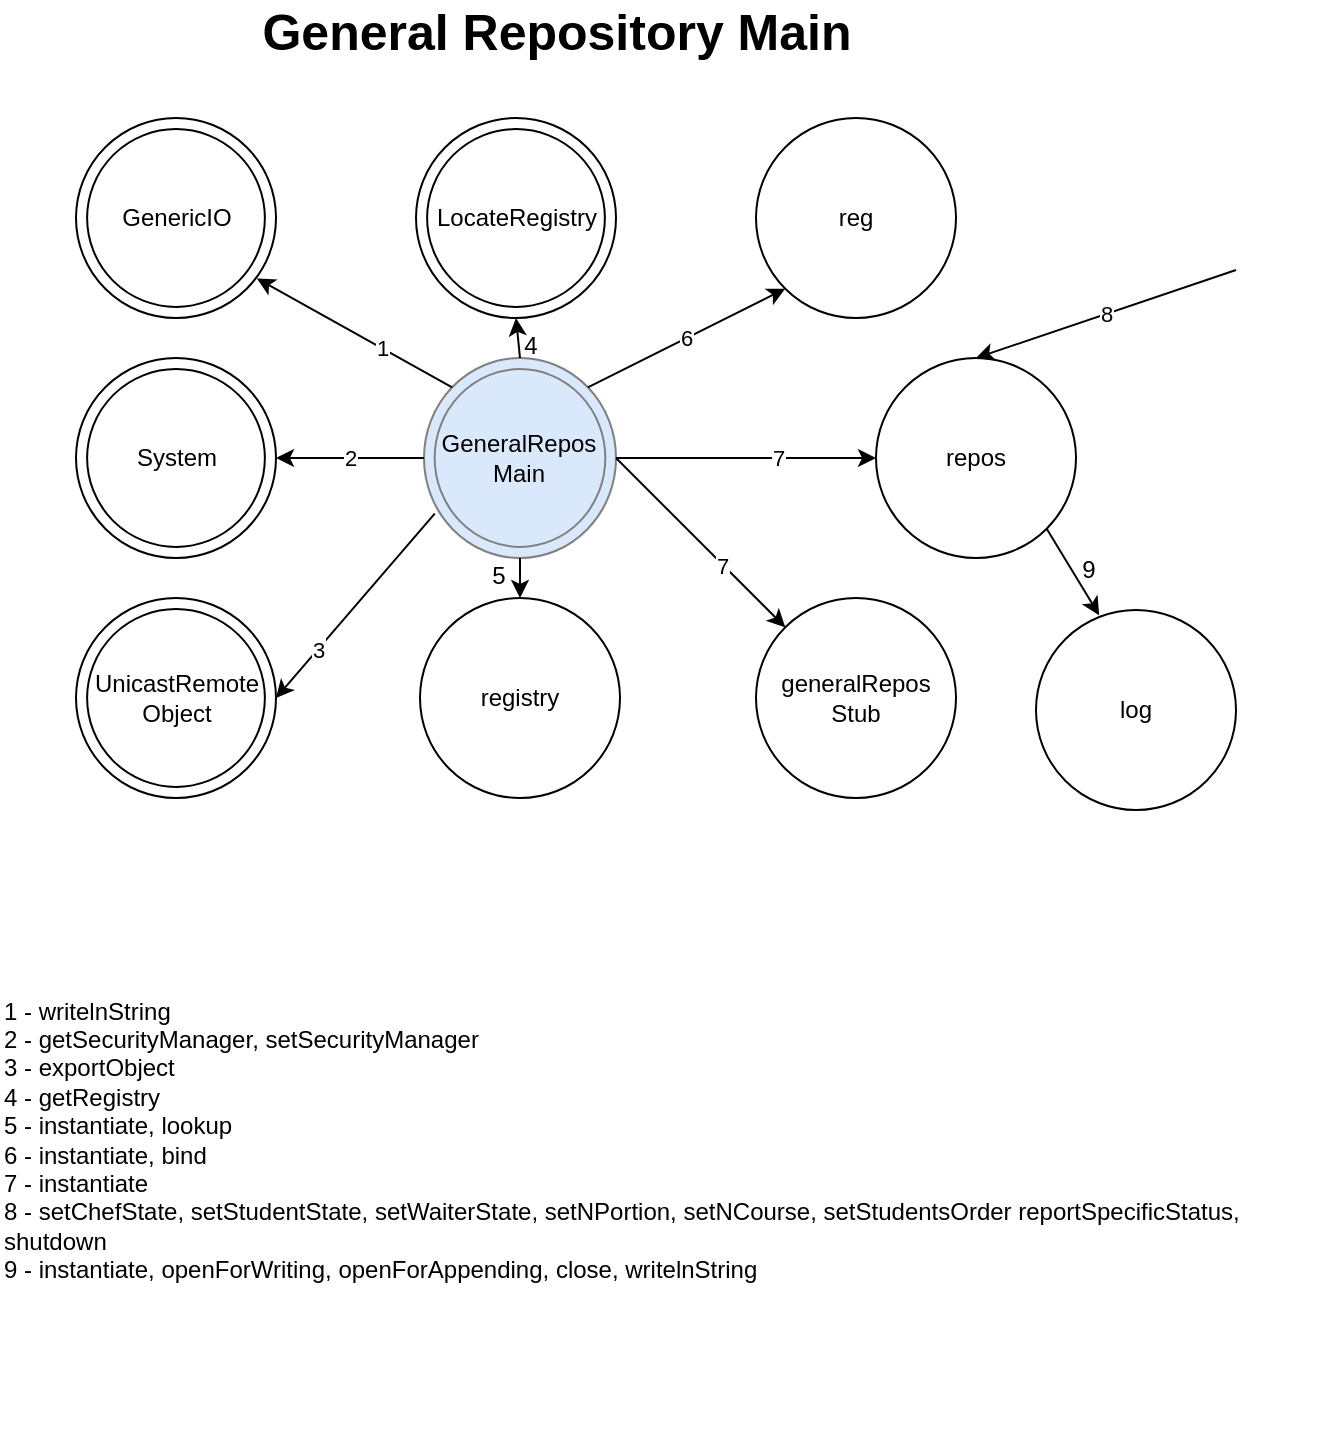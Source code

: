 <mxfile version="18.1.3" type="device"><diagram id="Qyh__rK_ckvZYyLdttcr" name="Page-1"><mxGraphModel dx="1278" dy="617" grid="1" gridSize="10" guides="1" tooltips="1" connect="1" arrows="1" fold="1" page="1" pageScale="1" pageWidth="827" pageHeight="1169" math="0" shadow="0"><root><mxCell id="0"/><mxCell id="1" parent="0"/><mxCell id="8Dz7F0B0qg3P3Q17px_f-1" value="&lt;div&gt;&lt;br&gt;&lt;/div&gt;&lt;div&gt;1 - writelnString&lt;br&gt;&lt;/div&gt;&lt;div&gt;2 - getSecurityManager, setSecurityManager&lt;/div&gt;&lt;div&gt;3 - exportObject&lt;br&gt;&lt;/div&gt;&lt;div&gt;4 - getRegistry&lt;br&gt;&lt;/div&gt;&lt;div&gt;5 - instantiate, lookup&lt;/div&gt;6 - instantiate, bind&lt;br&gt;7 - instantiate&lt;br&gt;&lt;div&gt;8 - setChefState, setStudentState, setWaiterState, setNPortion, setNCourse,&amp;nbsp;setStudentsOrder&amp;nbsp;reportSpecificStatus,&amp;nbsp; shutdown&lt;/div&gt;&lt;div&gt;9 - instantiate, openForWriting, openForAppending, close, writelnString&lt;/div&gt;&lt;div&gt;&lt;br&gt;&lt;/div&gt;" style="text;html=1;strokeColor=none;fillColor=none;align=left;verticalAlign=middle;whiteSpace=wrap;rounded=0;" vertex="1" parent="1"><mxGeometry x="142" y="480" width="658" height="290" as="geometry"/></mxCell><mxCell id="8Dz7F0B0qg3P3Q17px_f-2" value="" style="group" vertex="1" connectable="0" parent="1"><mxGeometry x="354" y="234" width="96" height="100" as="geometry"/></mxCell><mxCell id="8Dz7F0B0qg3P3Q17px_f-3" value="&lt;div&gt;Main&lt;/div&gt;&lt;div&gt;Program&lt;/div&gt;" style="ellipse;whiteSpace=wrap;html=1;fillColor=#dae8fc;strokeColor=#808080;" vertex="1" parent="8Dz7F0B0qg3P3Q17px_f-2"><mxGeometry width="96" height="100" as="geometry"/></mxCell><mxCell id="8Dz7F0B0qg3P3Q17px_f-4" value="&lt;div&gt;GeneralRepos&lt;/div&gt;&lt;div&gt;&lt;span style=&quot;background-color: initial;&quot;&gt;Main&lt;/span&gt;&lt;/div&gt;" style="ellipse;whiteSpace=wrap;html=1;fillColor=#dae8fc;strokeColor=#808080;" vertex="1" parent="8Dz7F0B0qg3P3Q17px_f-2"><mxGeometry x="5.333" y="5.556" width="85.333" height="88.889" as="geometry"/></mxCell><mxCell id="8Dz7F0B0qg3P3Q17px_f-5" value="&lt;b&gt;&lt;font style=&quot;font-size: 25px;&quot;&gt;General Repository Main&lt;/font&gt;&lt;/b&gt;" style="text;html=1;align=center;verticalAlign=middle;resizable=0;points=[];autosize=1;strokeColor=none;fillColor=none;" vertex="1" parent="1"><mxGeometry x="265" y="60" width="310" height="20" as="geometry"/></mxCell><mxCell id="8Dz7F0B0qg3P3Q17px_f-6" value="" style="group" vertex="1" connectable="0" parent="1"><mxGeometry x="180" y="114" width="100" height="100" as="geometry"/></mxCell><mxCell id="8Dz7F0B0qg3P3Q17px_f-7" value="" style="ellipse;whiteSpace=wrap;html=1;aspect=fixed;" vertex="1" parent="8Dz7F0B0qg3P3Q17px_f-6"><mxGeometry width="100" height="100" as="geometry"/></mxCell><mxCell id="8Dz7F0B0qg3P3Q17px_f-8" value="GenericIO" style="ellipse;whiteSpace=wrap;html=1;aspect=fixed;" vertex="1" parent="8Dz7F0B0qg3P3Q17px_f-6"><mxGeometry x="5.556" y="5.556" width="88.889" height="88.889" as="geometry"/></mxCell><mxCell id="8Dz7F0B0qg3P3Q17px_f-9" value="" style="group" vertex="1" connectable="0" parent="1"><mxGeometry x="180" y="234" width="100" height="100" as="geometry"/></mxCell><mxCell id="8Dz7F0B0qg3P3Q17px_f-10" value="" style="ellipse;whiteSpace=wrap;html=1;aspect=fixed;" vertex="1" parent="8Dz7F0B0qg3P3Q17px_f-9"><mxGeometry width="100" height="100" as="geometry"/></mxCell><mxCell id="8Dz7F0B0qg3P3Q17px_f-11" value="System" style="ellipse;whiteSpace=wrap;html=1;aspect=fixed;" vertex="1" parent="8Dz7F0B0qg3P3Q17px_f-9"><mxGeometry x="5.556" y="5.556" width="88.889" height="88.889" as="geometry"/></mxCell><mxCell id="8Dz7F0B0qg3P3Q17px_f-12" value="" style="group" vertex="1" connectable="0" parent="1"><mxGeometry x="180" y="354" width="100" height="100" as="geometry"/></mxCell><mxCell id="8Dz7F0B0qg3P3Q17px_f-13" value="" style="ellipse;whiteSpace=wrap;html=1;aspect=fixed;" vertex="1" parent="8Dz7F0B0qg3P3Q17px_f-12"><mxGeometry width="100" height="100" as="geometry"/></mxCell><mxCell id="8Dz7F0B0qg3P3Q17px_f-14" value="UnicastRemote&lt;br&gt;Object" style="ellipse;whiteSpace=wrap;html=1;aspect=fixed;" vertex="1" parent="8Dz7F0B0qg3P3Q17px_f-12"><mxGeometry x="5.556" y="5.556" width="88.889" height="88.889" as="geometry"/></mxCell><mxCell id="8Dz7F0B0qg3P3Q17px_f-15" value="" style="group" vertex="1" connectable="0" parent="1"><mxGeometry x="350" y="114" width="100" height="100" as="geometry"/></mxCell><mxCell id="8Dz7F0B0qg3P3Q17px_f-16" value="" style="ellipse;whiteSpace=wrap;html=1;aspect=fixed;" vertex="1" parent="8Dz7F0B0qg3P3Q17px_f-15"><mxGeometry width="100" height="100" as="geometry"/></mxCell><mxCell id="8Dz7F0B0qg3P3Q17px_f-17" value="LocateRegistry" style="ellipse;whiteSpace=wrap;html=1;aspect=fixed;" vertex="1" parent="8Dz7F0B0qg3P3Q17px_f-15"><mxGeometry x="5.556" y="5.556" width="88.889" height="88.889" as="geometry"/></mxCell><mxCell id="8Dz7F0B0qg3P3Q17px_f-18" value="reg" style="ellipse;whiteSpace=wrap;html=1;aspect=fixed;" vertex="1" parent="1"><mxGeometry x="520" y="114" width="100" height="100" as="geometry"/></mxCell><mxCell id="8Dz7F0B0qg3P3Q17px_f-19" value="registry" style="ellipse;whiteSpace=wrap;html=1;aspect=fixed;" vertex="1" parent="1"><mxGeometry x="352" y="354" width="100" height="100" as="geometry"/></mxCell><mxCell id="8Dz7F0B0qg3P3Q17px_f-20" value="generalRepos&lt;br&gt;Stub" style="ellipse;whiteSpace=wrap;html=1;aspect=fixed;" vertex="1" parent="1"><mxGeometry x="520" y="354" width="100" height="100" as="geometry"/></mxCell><mxCell id="8Dz7F0B0qg3P3Q17px_f-21" value="log" style="ellipse;whiteSpace=wrap;html=1;aspect=fixed;" vertex="1" parent="1"><mxGeometry x="660" y="360" width="100" height="100" as="geometry"/></mxCell><mxCell id="8Dz7F0B0qg3P3Q17px_f-22" value="repos" style="ellipse;whiteSpace=wrap;html=1;aspect=fixed;" vertex="1" parent="1"><mxGeometry x="580" y="234" width="100" height="100" as="geometry"/></mxCell><mxCell id="8Dz7F0B0qg3P3Q17px_f-23" value="" style="endArrow=classic;html=1;rounded=0;exitX=0;exitY=0;exitDx=0;exitDy=0;entryX=0.955;entryY=0.84;entryDx=0;entryDy=0;entryPerimeter=0;" edge="1" parent="1" source="8Dz7F0B0qg3P3Q17px_f-3" target="8Dz7F0B0qg3P3Q17px_f-8"><mxGeometry width="50" height="50" relative="1" as="geometry"><mxPoint x="80" y="400" as="sourcePoint"/><mxPoint x="130" y="350" as="targetPoint"/></mxGeometry></mxCell><mxCell id="8Dz7F0B0qg3P3Q17px_f-24" value="1" style="edgeLabel;html=1;align=center;verticalAlign=middle;resizable=0;points=[];" vertex="1" connectable="0" parent="8Dz7F0B0qg3P3Q17px_f-23"><mxGeometry x="-0.286" relative="1" as="geometry"><mxPoint as="offset"/></mxGeometry></mxCell><mxCell id="8Dz7F0B0qg3P3Q17px_f-25" value="2" style="endArrow=classic;html=1;rounded=0;exitX=0;exitY=0.5;exitDx=0;exitDy=0;entryX=1;entryY=0.5;entryDx=0;entryDy=0;" edge="1" parent="1" source="8Dz7F0B0qg3P3Q17px_f-3" target="8Dz7F0B0qg3P3Q17px_f-10"><mxGeometry width="50" height="50" relative="1" as="geometry"><mxPoint x="40" y="420" as="sourcePoint"/><mxPoint x="310" y="280" as="targetPoint"/></mxGeometry></mxCell><mxCell id="8Dz7F0B0qg3P3Q17px_f-26" value="" style="endArrow=classic;html=1;rounded=0;exitX=0.056;exitY=0.778;exitDx=0;exitDy=0;exitPerimeter=0;entryX=1;entryY=0.5;entryDx=0;entryDy=0;" edge="1" parent="1" source="8Dz7F0B0qg3P3Q17px_f-3" target="8Dz7F0B0qg3P3Q17px_f-13"><mxGeometry width="50" height="50" relative="1" as="geometry"><mxPoint x="10" y="450" as="sourcePoint"/><mxPoint x="60" y="400" as="targetPoint"/></mxGeometry></mxCell><mxCell id="8Dz7F0B0qg3P3Q17px_f-27" value="3" style="edgeLabel;html=1;align=center;verticalAlign=middle;resizable=0;points=[];" vertex="1" connectable="0" parent="8Dz7F0B0qg3P3Q17px_f-26"><mxGeometry x="0.469" relative="1" as="geometry"><mxPoint as="offset"/></mxGeometry></mxCell><mxCell id="8Dz7F0B0qg3P3Q17px_f-28" value="" style="endArrow=classic;html=1;rounded=0;exitX=0.5;exitY=0;exitDx=0;exitDy=0;entryX=0.5;entryY=1;entryDx=0;entryDy=0;" edge="1" parent="1" source="8Dz7F0B0qg3P3Q17px_f-3" target="8Dz7F0B0qg3P3Q17px_f-16"><mxGeometry width="50" height="50" relative="1" as="geometry"><mxPoint x="110" y="510" as="sourcePoint"/><mxPoint x="160" y="460" as="targetPoint"/></mxGeometry></mxCell><mxCell id="8Dz7F0B0qg3P3Q17px_f-29" value="4" style="text;html=1;align=center;verticalAlign=middle;resizable=0;points=[];autosize=1;strokeColor=none;fillColor=none;" vertex="1" parent="1"><mxGeometry x="397" y="218" width="20" height="20" as="geometry"/></mxCell><mxCell id="8Dz7F0B0qg3P3Q17px_f-30" value="" style="endArrow=classic;html=1;rounded=0;exitX=0.5;exitY=1;exitDx=0;exitDy=0;entryX=0.5;entryY=0;entryDx=0;entryDy=0;" edge="1" parent="1" source="8Dz7F0B0qg3P3Q17px_f-3" target="8Dz7F0B0qg3P3Q17px_f-19"><mxGeometry width="50" height="50" relative="1" as="geometry"><mxPoint x="280" y="540" as="sourcePoint"/><mxPoint x="330" y="490" as="targetPoint"/></mxGeometry></mxCell><mxCell id="8Dz7F0B0qg3P3Q17px_f-31" value="5" style="text;html=1;align=center;verticalAlign=middle;resizable=0;points=[];autosize=1;strokeColor=none;fillColor=none;" vertex="1" parent="1"><mxGeometry x="381" y="333" width="20" height="20" as="geometry"/></mxCell><mxCell id="8Dz7F0B0qg3P3Q17px_f-32" value="6" style="endArrow=classic;html=1;rounded=0;exitX=1;exitY=0;exitDx=0;exitDy=0;entryX=0;entryY=1;entryDx=0;entryDy=0;" edge="1" parent="1" source="8Dz7F0B0qg3P3Q17px_f-3" target="8Dz7F0B0qg3P3Q17px_f-18"><mxGeometry width="50" height="50" relative="1" as="geometry"><mxPoint x="490" y="340" as="sourcePoint"/><mxPoint x="540" y="290" as="targetPoint"/></mxGeometry></mxCell><mxCell id="8Dz7F0B0qg3P3Q17px_f-33" value="" style="endArrow=classic;html=1;rounded=0;exitX=1;exitY=0.5;exitDx=0;exitDy=0;entryX=0;entryY=0;entryDx=0;entryDy=0;" edge="1" parent="1" source="8Dz7F0B0qg3P3Q17px_f-3" target="8Dz7F0B0qg3P3Q17px_f-20"><mxGeometry width="50" height="50" relative="1" as="geometry"><mxPoint x="530" y="360" as="sourcePoint"/><mxPoint x="580" y="310" as="targetPoint"/></mxGeometry></mxCell><mxCell id="8Dz7F0B0qg3P3Q17px_f-34" value="7" style="edgeLabel;html=1;align=center;verticalAlign=middle;resizable=0;points=[];" vertex="1" connectable="0" parent="8Dz7F0B0qg3P3Q17px_f-33"><mxGeometry x="0.262" relative="1" as="geometry"><mxPoint x="-1" as="offset"/></mxGeometry></mxCell><mxCell id="8Dz7F0B0qg3P3Q17px_f-37" value="" style="endArrow=classic;html=1;rounded=0;exitX=1;exitY=0.5;exitDx=0;exitDy=0;entryX=0;entryY=0.5;entryDx=0;entryDy=0;" edge="1" parent="1" source="8Dz7F0B0qg3P3Q17px_f-3" target="8Dz7F0B0qg3P3Q17px_f-22"><mxGeometry width="50" height="50" relative="1" as="geometry"><mxPoint x="470" y="304" as="sourcePoint"/><mxPoint x="554.645" y="388.645" as="targetPoint"/></mxGeometry></mxCell><mxCell id="8Dz7F0B0qg3P3Q17px_f-38" value="7" style="edgeLabel;html=1;align=center;verticalAlign=middle;resizable=0;points=[];" vertex="1" connectable="0" parent="8Dz7F0B0qg3P3Q17px_f-37"><mxGeometry x="0.262" relative="1" as="geometry"><mxPoint x="-1" as="offset"/></mxGeometry></mxCell><mxCell id="8Dz7F0B0qg3P3Q17px_f-39" value="8" style="endArrow=classic;html=1;rounded=0;entryX=0.5;entryY=0;entryDx=0;entryDy=0;" edge="1" parent="1" target="8Dz7F0B0qg3P3Q17px_f-22"><mxGeometry width="50" height="50" relative="1" as="geometry"><mxPoint x="760" y="190" as="sourcePoint"/><mxPoint x="800" y="150" as="targetPoint"/></mxGeometry></mxCell><mxCell id="8Dz7F0B0qg3P3Q17px_f-40" value="" style="endArrow=classic;html=1;rounded=0;entryX=0.316;entryY=0.026;entryDx=0;entryDy=0;exitX=1;exitY=1;exitDx=0;exitDy=0;entryPerimeter=0;" edge="1" parent="1" source="8Dz7F0B0qg3P3Q17px_f-22" target="8Dz7F0B0qg3P3Q17px_f-21"><mxGeometry width="50" height="50" relative="1" as="geometry"><mxPoint x="780" y="480" as="sourcePoint"/><mxPoint x="830" y="430" as="targetPoint"/></mxGeometry></mxCell><mxCell id="8Dz7F0B0qg3P3Q17px_f-41" value="9" style="text;html=1;align=center;verticalAlign=middle;resizable=0;points=[];autosize=1;strokeColor=none;fillColor=none;" vertex="1" parent="1"><mxGeometry x="676" y="330" width="20" height="20" as="geometry"/></mxCell></root></mxGraphModel></diagram></mxfile>